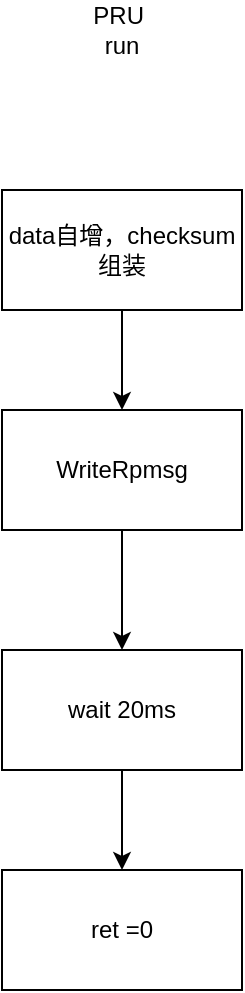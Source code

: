 <mxfile version="11.3.0" type="github" pages="1"><diagram id="hZn6psMzUuYiHULAjsR_" name="Page-1"><mxGraphModel dx="1357" dy="805" grid="1" gridSize="10" guides="1" tooltips="1" connect="1" arrows="1" fold="1" page="1" pageScale="1" pageWidth="850" pageHeight="1100" math="0" shadow="0"><root><mxCell id="0"/><mxCell id="1" parent="0"/><mxCell id="SndjoTtSaC-U_Qm1vhPH-1" value="PRU&amp;nbsp; run" style="text;html=1;strokeColor=none;fillColor=none;align=center;verticalAlign=middle;whiteSpace=wrap;rounded=0;" vertex="1" parent="1"><mxGeometry x="640" y="120" width="40" height="20" as="geometry"/></mxCell><mxCell id="SndjoTtSaC-U_Qm1vhPH-6" style="edgeStyle=orthogonalEdgeStyle;rounded=0;orthogonalLoop=1;jettySize=auto;html=1;entryX=0.5;entryY=0;entryDx=0;entryDy=0;" edge="1" parent="1" source="SndjoTtSaC-U_Qm1vhPH-5" target="SndjoTtSaC-U_Qm1vhPH-7"><mxGeometry relative="1" as="geometry"><mxPoint x="660" y="310" as="targetPoint"/></mxGeometry></mxCell><mxCell id="SndjoTtSaC-U_Qm1vhPH-5" value="data自增，checksum组装" style="rounded=0;whiteSpace=wrap;html=1;" vertex="1" parent="1"><mxGeometry x="600" y="210" width="120" height="60" as="geometry"/></mxCell><mxCell id="SndjoTtSaC-U_Qm1vhPH-8" style="edgeStyle=orthogonalEdgeStyle;rounded=0;orthogonalLoop=1;jettySize=auto;html=1;exitX=0.5;exitY=1;exitDx=0;exitDy=0;entryX=0.5;entryY=0;entryDx=0;entryDy=0;" edge="1" parent="1" source="SndjoTtSaC-U_Qm1vhPH-7" target="SndjoTtSaC-U_Qm1vhPH-9"><mxGeometry relative="1" as="geometry"><mxPoint x="660" y="430" as="targetPoint"/></mxGeometry></mxCell><mxCell id="SndjoTtSaC-U_Qm1vhPH-7" value="WriteRpmsg" style="rounded=0;whiteSpace=wrap;html=1;" vertex="1" parent="1"><mxGeometry x="600" y="320" width="120" height="60" as="geometry"/></mxCell><mxCell id="SndjoTtSaC-U_Qm1vhPH-10" style="edgeStyle=orthogonalEdgeStyle;rounded=0;orthogonalLoop=1;jettySize=auto;html=1;entryX=0.5;entryY=0;entryDx=0;entryDy=0;" edge="1" parent="1" source="SndjoTtSaC-U_Qm1vhPH-9" target="SndjoTtSaC-U_Qm1vhPH-11"><mxGeometry relative="1" as="geometry"><mxPoint x="660" y="550" as="targetPoint"/></mxGeometry></mxCell><mxCell id="SndjoTtSaC-U_Qm1vhPH-9" value="wait 20ms" style="rounded=0;whiteSpace=wrap;html=1;" vertex="1" parent="1"><mxGeometry x="600" y="440" width="120" height="60" as="geometry"/></mxCell><mxCell id="SndjoTtSaC-U_Qm1vhPH-11" value="ret =0" style="rounded=0;whiteSpace=wrap;html=1;" vertex="1" parent="1"><mxGeometry x="600" y="550" width="120" height="60" as="geometry"/></mxCell></root></mxGraphModel></diagram></mxfile>